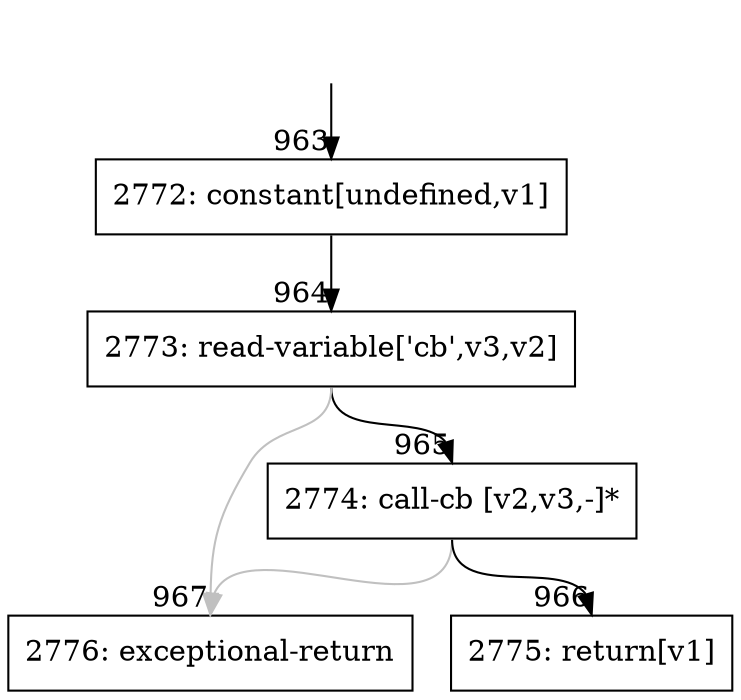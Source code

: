 digraph {
rankdir="TD"
BB_entry72[shape=none,label=""];
BB_entry72 -> BB963 [tailport=s, headport=n, headlabel="    963"]
BB963 [shape=record label="{2772: constant[undefined,v1]}" ] 
BB963 -> BB964 [tailport=s, headport=n, headlabel="      964"]
BB964 [shape=record label="{2773: read-variable['cb',v3,v2]}" ] 
BB964 -> BB965 [tailport=s, headport=n, headlabel="      965"]
BB964 -> BB967 [tailport=s, headport=n, color=gray, headlabel="      967"]
BB965 [shape=record label="{2774: call-cb [v2,v3,-]*}" ] 
BB965 -> BB966 [tailport=s, headport=n, headlabel="      966"]
BB965 -> BB967 [tailport=s, headport=n, color=gray]
BB966 [shape=record label="{2775: return[v1]}" ] 
BB967 [shape=record label="{2776: exceptional-return}" ] 
//#$~ 1209
}
